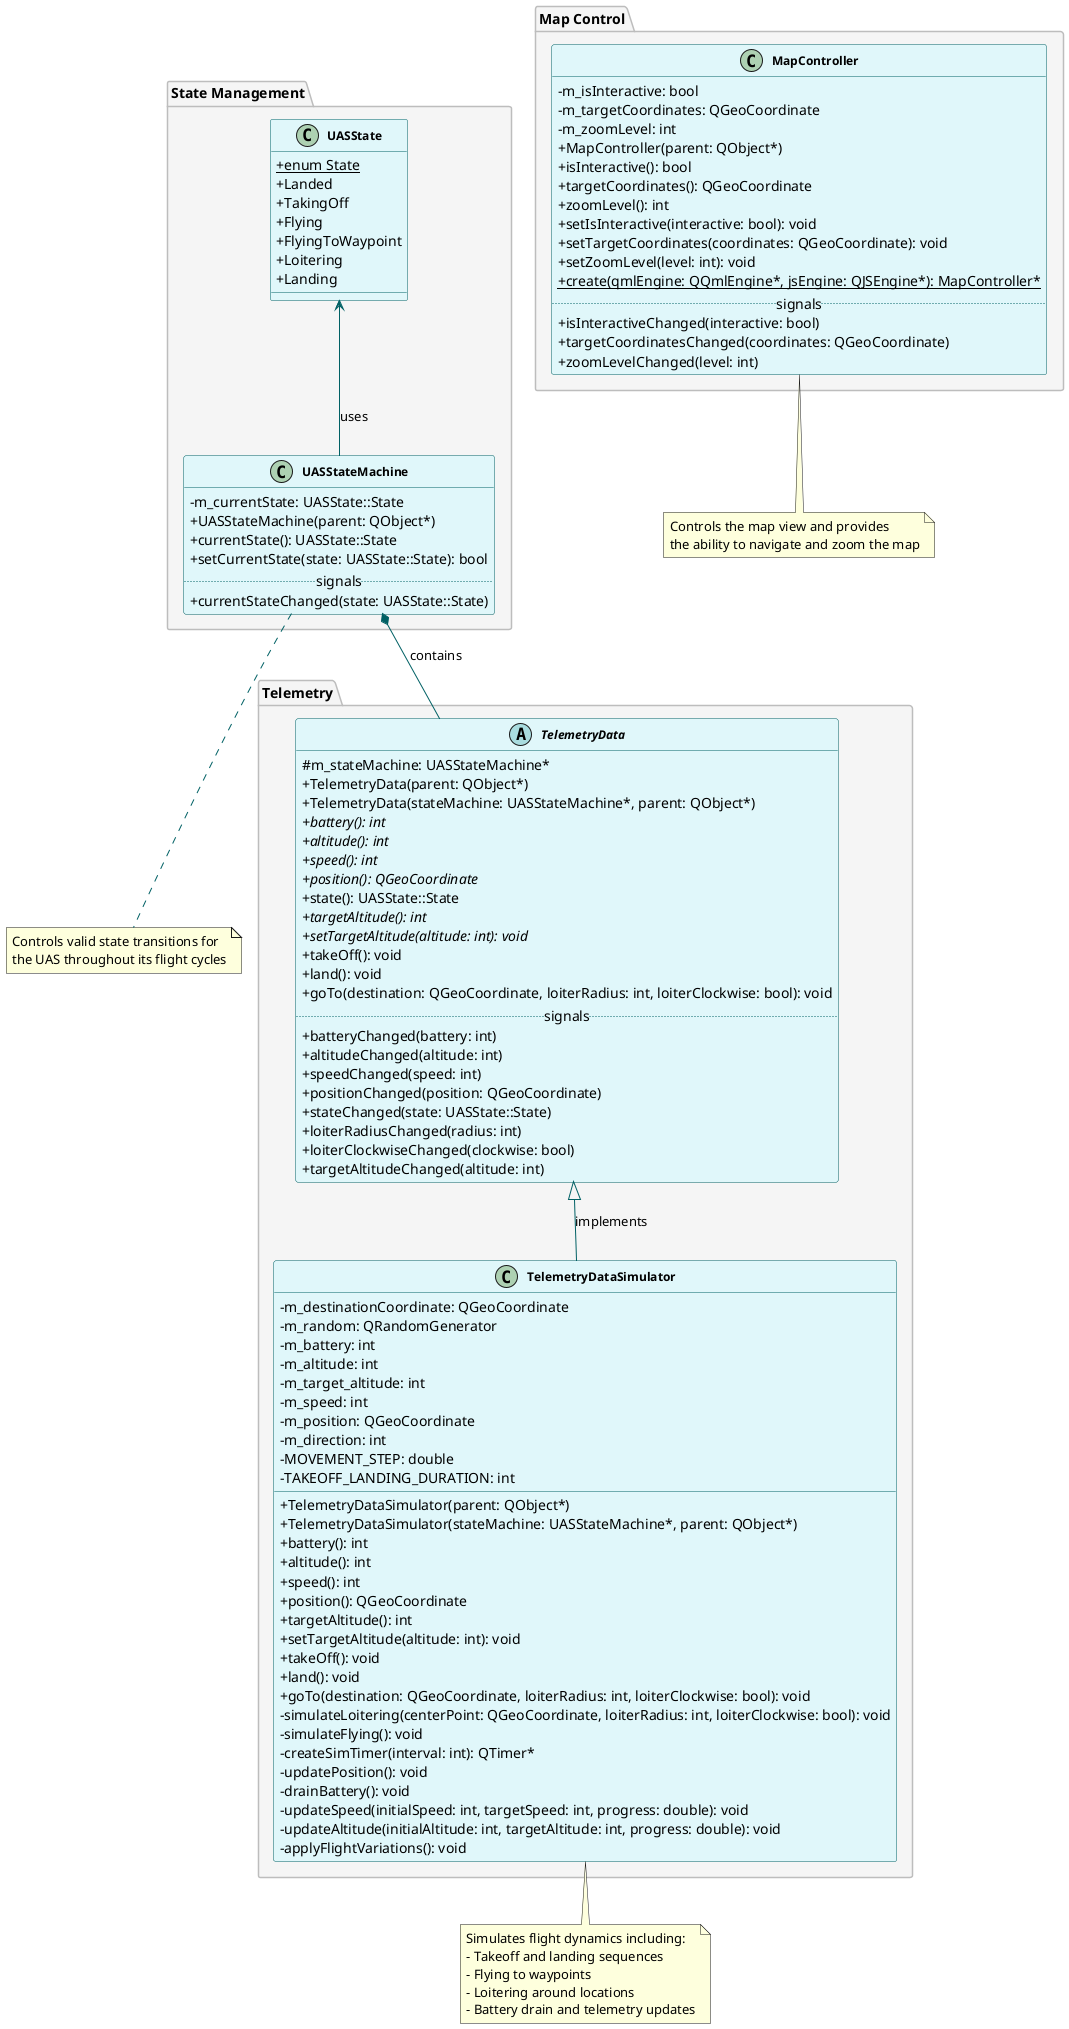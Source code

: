 @startuml Ground Control Station Class Diagram

' Style and configuration settings
skinparam classAttributeIconSize 0
skinparam classFontStyle bold
skinparam classFontSize 12
skinparam classBackgroundColor #E0F7FA
skinparam classBorderColor #006064
skinparam classFontColor #000000
skinparam arrowColor #006064
skinparam packageBackgroundColor #F5F5F5
skinparam packageBorderColor #BDBDBD

' Define packages for organization
package "State Management" {
    class UASState {
        + {static} enum State
        + Landed
        + TakingOff
        + Flying
        + FlyingToWaypoint
        + Loitering
        + Landing
    }
    
    class UASStateMachine {
        - m_currentState: UASState::State
        + UASStateMachine(parent: QObject*)
        + currentState(): UASState::State
        + setCurrentState(state: UASState::State): bool
        ..signals..
        + currentStateChanged(state: UASState::State)
    }
}

package "Telemetry" {
    abstract class TelemetryData {
        # m_stateMachine: UASStateMachine*
        + TelemetryData(parent: QObject*)
        + TelemetryData(stateMachine: UASStateMachine*, parent: QObject*)
        + {abstract} battery(): int
        + {abstract} altitude(): int
        + {abstract} speed(): int
        + {abstract} position(): QGeoCoordinate
        + state(): UASState::State
        + {abstract} targetAltitude(): int
        + {abstract} setTargetAltitude(altitude: int): void
        + takeOff(): void
        + land(): void
        + goTo(destination: QGeoCoordinate, loiterRadius: int, loiterClockwise: bool): void
        ..signals..
        + batteryChanged(battery: int)
        + altitudeChanged(altitude: int)
        + speedChanged(speed: int)
        + positionChanged(position: QGeoCoordinate)
        + stateChanged(state: UASState::State)
        + loiterRadiusChanged(radius: int)
        + loiterClockwiseChanged(clockwise: bool)
        + targetAltitudeChanged(altitude: int)
    }
    
    class TelemetryDataSimulator {
        - m_destinationCoordinate: QGeoCoordinate
        - m_random: QRandomGenerator
        - m_battery: int
        - m_altitude: int
        - m_target_altitude: int
        - m_speed: int
        - m_position: QGeoCoordinate
        - m_direction: int
        - MOVEMENT_STEP: double
        - TAKEOFF_LANDING_DURATION: int
        + TelemetryDataSimulator(parent: QObject*)
        + TelemetryDataSimulator(stateMachine: UASStateMachine*, parent: QObject*)
        + battery(): int
        + altitude(): int
        + speed(): int
        + position(): QGeoCoordinate
        + targetAltitude(): int
        + setTargetAltitude(altitude: int): void
        + takeOff(): void
        + land(): void
        + goTo(destination: QGeoCoordinate, loiterRadius: int, loiterClockwise: bool): void
        - simulateLoitering(centerPoint: QGeoCoordinate, loiterRadius: int, loiterClockwise: bool): void
        - simulateFlying(): void
        - createSimTimer(interval: int): QTimer*
        - updatePosition(): void
        - drainBattery(): void
        - updateSpeed(initialSpeed: int, targetSpeed: int, progress: double): void
        - updateAltitude(initialAltitude: int, targetAltitude: int, progress: double): void
        - applyFlightVariations(): void
    }
}

package "Map Control" {
    class MapController {
        - m_isInteractive: bool
        - m_targetCoordinates: QGeoCoordinate
        - m_zoomLevel: int
        + MapController(parent: QObject*)
        + isInteractive(): bool
        + targetCoordinates(): QGeoCoordinate
        + zoomLevel(): int
        + setIsInteractive(interactive: bool): void
        + setTargetCoordinates(coordinates: QGeoCoordinate): void
        + setZoomLevel(level: int): void
        + {static} create(qmlEngine: QQmlEngine*, jsEngine: QJSEngine*): MapController*
        ..signals..
        + isInteractiveChanged(interactive: bool)
        + targetCoordinatesChanged(coordinates: QGeoCoordinate)
        + zoomLevelChanged(level: int)
    }
}

' Define relationships
UASState <-- UASStateMachine: uses
UASStateMachine *-- TelemetryData: contains
TelemetryData <|-- TelemetryDataSimulator: implements

note bottom of TelemetryDataSimulator
  Simulates flight dynamics including:
  - Takeoff and landing sequences
  - Flying to waypoints
  - Loitering around locations
  - Battery drain and telemetry updates
end note

note bottom of UASStateMachine
  Controls valid state transitions for
  the UAS throughout its flight cycles
end note

note bottom of MapController
  Controls the map view and provides
  the ability to navigate and zoom the map
end note

@enduml
